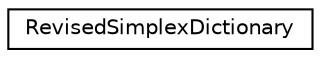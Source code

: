 digraph "Graphical Class Hierarchy"
{
 // LATEX_PDF_SIZE
  edge [fontname="Helvetica",fontsize="10",labelfontname="Helvetica",labelfontsize="10"];
  node [fontname="Helvetica",fontsize="10",shape=record];
  rankdir="LR";
  Node0 [label="RevisedSimplexDictionary",height=0.2,width=0.4,color="black", fillcolor="white", style="filled",URL="$classoperations__research_1_1glop_1_1_revised_simplex_dictionary.html",tooltip=" "];
}
